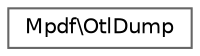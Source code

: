 digraph "Graphical Class Hierarchy"
{
 // LATEX_PDF_SIZE
  bgcolor="transparent";
  edge [fontname=Helvetica,fontsize=10,labelfontname=Helvetica,labelfontsize=10];
  node [fontname=Helvetica,fontsize=10,shape=box,height=0.2,width=0.4];
  rankdir="LR";
  Node0 [id="Node000000",label="Mpdf\\OtlDump",height=0.2,width=0.4,color="grey40", fillcolor="white", style="filled",URL="$classMpdf_1_1OtlDump.html",tooltip=" "];
}

